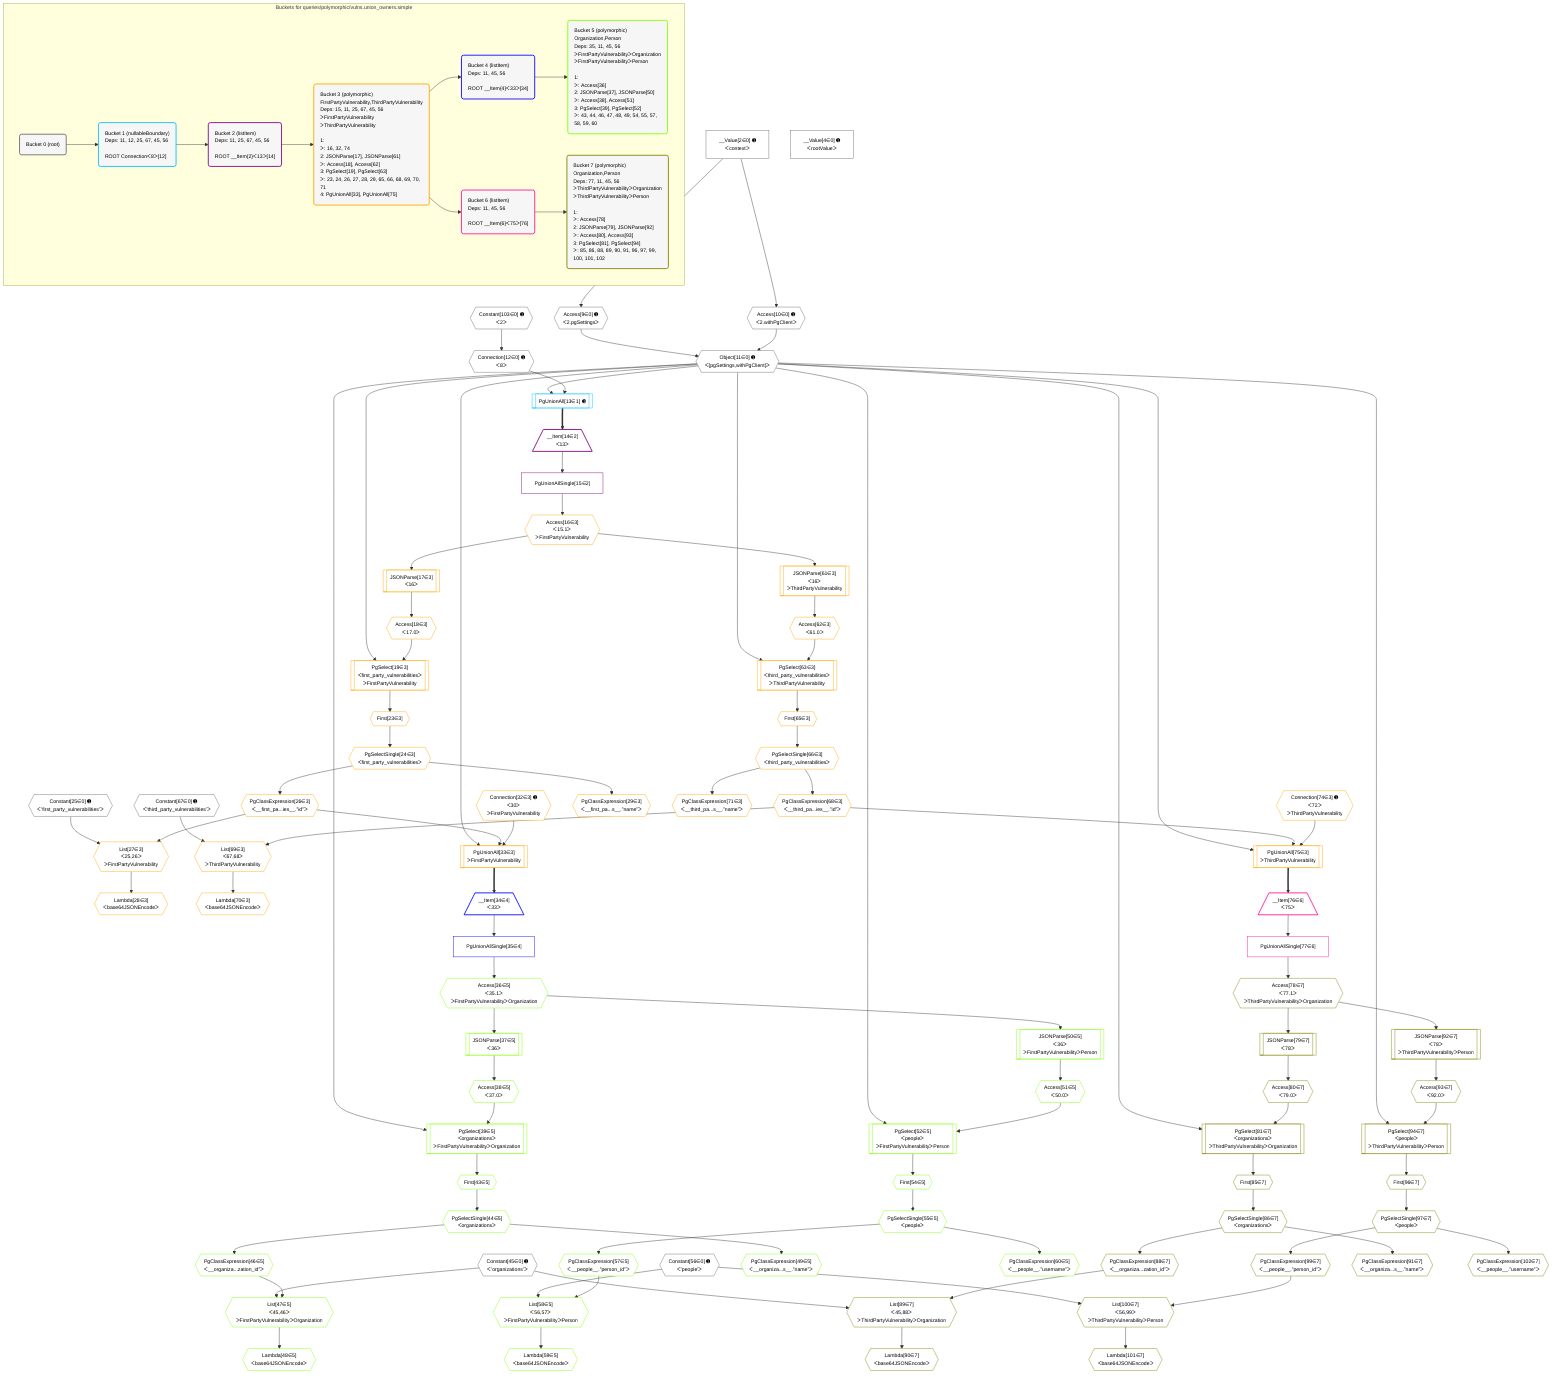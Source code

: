 %%{init: {'themeVariables': { 'fontSize': '12px'}}}%%
graph TD
    classDef path fill:#eee,stroke:#000,color:#000
    classDef plan fill:#fff,stroke-width:1px,color:#000
    classDef itemplan fill:#fff,stroke-width:2px,color:#000
    classDef unbatchedplan fill:#dff,stroke-width:1px,color:#000
    classDef sideeffectplan fill:#fcc,stroke-width:2px,color:#000
    classDef bucket fill:#f6f6f6,color:#000,stroke-width:2px,text-align:left


    %% plan dependencies
    Object11{{"Object[11∈0] ➊<br />ᐸ{pgSettings,withPgClient}ᐳ"}}:::plan
    Access9{{"Access[9∈0] ➊<br />ᐸ2.pgSettingsᐳ"}}:::plan
    Access10{{"Access[10∈0] ➊<br />ᐸ2.withPgClientᐳ"}}:::plan
    Access9 & Access10 --> Object11
    __Value2["__Value[2∈0] ➊<br />ᐸcontextᐳ"]:::plan
    __Value2 --> Access9
    __Value2 --> Access10
    Connection12{{"Connection[12∈0] ➊<br />ᐸ8ᐳ"}}:::plan
    Constant103{{"Constant[103∈0] ➊<br />ᐸ2ᐳ"}}:::plan
    Constant103 --> Connection12
    __Value4["__Value[4∈0] ➊<br />ᐸrootValueᐳ"]:::plan
    Constant25{{"Constant[25∈0] ➊<br />ᐸ'first_party_vulnerabilities'ᐳ"}}:::plan
    Constant45{{"Constant[45∈0] ➊<br />ᐸ'organizations'ᐳ"}}:::plan
    Constant56{{"Constant[56∈0] ➊<br />ᐸ'people'ᐳ"}}:::plan
    Constant67{{"Constant[67∈0] ➊<br />ᐸ'third_party_vulnerabilities'ᐳ"}}:::plan
    PgUnionAll13[["PgUnionAll[13∈1] ➊"]]:::plan
    Object11 & Connection12 --> PgUnionAll13
    __Item14[/"__Item[14∈2]<br />ᐸ13ᐳ"\]:::itemplan
    PgUnionAll13 ==> __Item14
    PgUnionAllSingle15["PgUnionAllSingle[15∈2]"]:::plan
    __Item14 --> PgUnionAllSingle15
    PgUnionAll33[["PgUnionAll[33∈3]<br />ᐳFirstPartyVulnerability"]]:::plan
    PgClassExpression26{{"PgClassExpression[26∈3]<br />ᐸ__first_pa...ies__.”id”ᐳ"}}:::plan
    Connection32{{"Connection[32∈3] ➊<br />ᐸ30ᐳ<br />ᐳFirstPartyVulnerability"}}:::plan
    Object11 & PgClassExpression26 & Connection32 --> PgUnionAll33
    PgUnionAll75[["PgUnionAll[75∈3]<br />ᐳThirdPartyVulnerability"]]:::plan
    PgClassExpression68{{"PgClassExpression[68∈3]<br />ᐸ__third_pa...ies__.”id”ᐳ"}}:::plan
    Connection74{{"Connection[74∈3] ➊<br />ᐸ72ᐳ<br />ᐳThirdPartyVulnerability"}}:::plan
    Object11 & PgClassExpression68 & Connection74 --> PgUnionAll75
    PgSelect19[["PgSelect[19∈3]<br />ᐸfirst_party_vulnerabilitiesᐳ<br />ᐳFirstPartyVulnerability"]]:::plan
    Access18{{"Access[18∈3]<br />ᐸ17.0ᐳ"}}:::plan
    Object11 & Access18 --> PgSelect19
    List27{{"List[27∈3]<br />ᐸ25,26ᐳ<br />ᐳFirstPartyVulnerability"}}:::plan
    Constant25 & PgClassExpression26 --> List27
    PgSelect63[["PgSelect[63∈3]<br />ᐸthird_party_vulnerabilitiesᐳ<br />ᐳThirdPartyVulnerability"]]:::plan
    Access62{{"Access[62∈3]<br />ᐸ61.0ᐳ"}}:::plan
    Object11 & Access62 --> PgSelect63
    List69{{"List[69∈3]<br />ᐸ67,68ᐳ<br />ᐳThirdPartyVulnerability"}}:::plan
    Constant67 & PgClassExpression68 --> List69
    Access16{{"Access[16∈3]<br />ᐸ15.1ᐳ<br />ᐳFirstPartyVulnerability"}}:::plan
    PgUnionAllSingle15 --> Access16
    JSONParse17[["JSONParse[17∈3]<br />ᐸ16ᐳ"]]:::plan
    Access16 --> JSONParse17
    JSONParse17 --> Access18
    First23{{"First[23∈3]"}}:::plan
    PgSelect19 --> First23
    PgSelectSingle24{{"PgSelectSingle[24∈3]<br />ᐸfirst_party_vulnerabilitiesᐳ"}}:::plan
    First23 --> PgSelectSingle24
    PgSelectSingle24 --> PgClassExpression26
    Lambda28{{"Lambda[28∈3]<br />ᐸbase64JSONEncodeᐳ"}}:::plan
    List27 --> Lambda28
    PgClassExpression29{{"PgClassExpression[29∈3]<br />ᐸ__first_pa...s__.”name”ᐳ"}}:::plan
    PgSelectSingle24 --> PgClassExpression29
    JSONParse61[["JSONParse[61∈3]<br />ᐸ16ᐳ<br />ᐳThirdPartyVulnerability"]]:::plan
    Access16 --> JSONParse61
    JSONParse61 --> Access62
    First65{{"First[65∈3]"}}:::plan
    PgSelect63 --> First65
    PgSelectSingle66{{"PgSelectSingle[66∈3]<br />ᐸthird_party_vulnerabilitiesᐳ"}}:::plan
    First65 --> PgSelectSingle66
    PgSelectSingle66 --> PgClassExpression68
    Lambda70{{"Lambda[70∈3]<br />ᐸbase64JSONEncodeᐳ"}}:::plan
    List69 --> Lambda70
    PgClassExpression71{{"PgClassExpression[71∈3]<br />ᐸ__third_pa...s__.”name”ᐳ"}}:::plan
    PgSelectSingle66 --> PgClassExpression71
    __Item34[/"__Item[34∈4]<br />ᐸ33ᐳ"\]:::itemplan
    PgUnionAll33 ==> __Item34
    PgUnionAllSingle35["PgUnionAllSingle[35∈4]"]:::plan
    __Item34 --> PgUnionAllSingle35
    PgSelect39[["PgSelect[39∈5]<br />ᐸorganizationsᐳ<br />ᐳFirstPartyVulnerabilityᐳOrganization"]]:::plan
    Access38{{"Access[38∈5]<br />ᐸ37.0ᐳ"}}:::plan
    Object11 & Access38 --> PgSelect39
    List47{{"List[47∈5]<br />ᐸ45,46ᐳ<br />ᐳFirstPartyVulnerabilityᐳOrganization"}}:::plan
    PgClassExpression46{{"PgClassExpression[46∈5]<br />ᐸ__organiza...zation_id”ᐳ"}}:::plan
    Constant45 & PgClassExpression46 --> List47
    PgSelect52[["PgSelect[52∈5]<br />ᐸpeopleᐳ<br />ᐳFirstPartyVulnerabilityᐳPerson"]]:::plan
    Access51{{"Access[51∈5]<br />ᐸ50.0ᐳ"}}:::plan
    Object11 & Access51 --> PgSelect52
    List58{{"List[58∈5]<br />ᐸ56,57ᐳ<br />ᐳFirstPartyVulnerabilityᐳPerson"}}:::plan
    PgClassExpression57{{"PgClassExpression[57∈5]<br />ᐸ__people__.”person_id”ᐳ"}}:::plan
    Constant56 & PgClassExpression57 --> List58
    Access36{{"Access[36∈5]<br />ᐸ35.1ᐳ<br />ᐳFirstPartyVulnerabilityᐳOrganization"}}:::plan
    PgUnionAllSingle35 --> Access36
    JSONParse37[["JSONParse[37∈5]<br />ᐸ36ᐳ"]]:::plan
    Access36 --> JSONParse37
    JSONParse37 --> Access38
    First43{{"First[43∈5]"}}:::plan
    PgSelect39 --> First43
    PgSelectSingle44{{"PgSelectSingle[44∈5]<br />ᐸorganizationsᐳ"}}:::plan
    First43 --> PgSelectSingle44
    PgSelectSingle44 --> PgClassExpression46
    Lambda48{{"Lambda[48∈5]<br />ᐸbase64JSONEncodeᐳ"}}:::plan
    List47 --> Lambda48
    PgClassExpression49{{"PgClassExpression[49∈5]<br />ᐸ__organiza...s__.”name”ᐳ"}}:::plan
    PgSelectSingle44 --> PgClassExpression49
    JSONParse50[["JSONParse[50∈5]<br />ᐸ36ᐳ<br />ᐳFirstPartyVulnerabilityᐳPerson"]]:::plan
    Access36 --> JSONParse50
    JSONParse50 --> Access51
    First54{{"First[54∈5]"}}:::plan
    PgSelect52 --> First54
    PgSelectSingle55{{"PgSelectSingle[55∈5]<br />ᐸpeopleᐳ"}}:::plan
    First54 --> PgSelectSingle55
    PgSelectSingle55 --> PgClassExpression57
    Lambda59{{"Lambda[59∈5]<br />ᐸbase64JSONEncodeᐳ"}}:::plan
    List58 --> Lambda59
    PgClassExpression60{{"PgClassExpression[60∈5]<br />ᐸ__people__.”username”ᐳ"}}:::plan
    PgSelectSingle55 --> PgClassExpression60
    __Item76[/"__Item[76∈6]<br />ᐸ75ᐳ"\]:::itemplan
    PgUnionAll75 ==> __Item76
    PgUnionAllSingle77["PgUnionAllSingle[77∈6]"]:::plan
    __Item76 --> PgUnionAllSingle77
    PgSelect81[["PgSelect[81∈7]<br />ᐸorganizationsᐳ<br />ᐳThirdPartyVulnerabilityᐳOrganization"]]:::plan
    Access80{{"Access[80∈7]<br />ᐸ79.0ᐳ"}}:::plan
    Object11 & Access80 --> PgSelect81
    List89{{"List[89∈7]<br />ᐸ45,88ᐳ<br />ᐳThirdPartyVulnerabilityᐳOrganization"}}:::plan
    PgClassExpression88{{"PgClassExpression[88∈7]<br />ᐸ__organiza...zation_id”ᐳ"}}:::plan
    Constant45 & PgClassExpression88 --> List89
    PgSelect94[["PgSelect[94∈7]<br />ᐸpeopleᐳ<br />ᐳThirdPartyVulnerabilityᐳPerson"]]:::plan
    Access93{{"Access[93∈7]<br />ᐸ92.0ᐳ"}}:::plan
    Object11 & Access93 --> PgSelect94
    List100{{"List[100∈7]<br />ᐸ56,99ᐳ<br />ᐳThirdPartyVulnerabilityᐳPerson"}}:::plan
    PgClassExpression99{{"PgClassExpression[99∈7]<br />ᐸ__people__.”person_id”ᐳ"}}:::plan
    Constant56 & PgClassExpression99 --> List100
    Access78{{"Access[78∈7]<br />ᐸ77.1ᐳ<br />ᐳThirdPartyVulnerabilityᐳOrganization"}}:::plan
    PgUnionAllSingle77 --> Access78
    JSONParse79[["JSONParse[79∈7]<br />ᐸ78ᐳ"]]:::plan
    Access78 --> JSONParse79
    JSONParse79 --> Access80
    First85{{"First[85∈7]"}}:::plan
    PgSelect81 --> First85
    PgSelectSingle86{{"PgSelectSingle[86∈7]<br />ᐸorganizationsᐳ"}}:::plan
    First85 --> PgSelectSingle86
    PgSelectSingle86 --> PgClassExpression88
    Lambda90{{"Lambda[90∈7]<br />ᐸbase64JSONEncodeᐳ"}}:::plan
    List89 --> Lambda90
    PgClassExpression91{{"PgClassExpression[91∈7]<br />ᐸ__organiza...s__.”name”ᐳ"}}:::plan
    PgSelectSingle86 --> PgClassExpression91
    JSONParse92[["JSONParse[92∈7]<br />ᐸ78ᐳ<br />ᐳThirdPartyVulnerabilityᐳPerson"]]:::plan
    Access78 --> JSONParse92
    JSONParse92 --> Access93
    First96{{"First[96∈7]"}}:::plan
    PgSelect94 --> First96
    PgSelectSingle97{{"PgSelectSingle[97∈7]<br />ᐸpeopleᐳ"}}:::plan
    First96 --> PgSelectSingle97
    PgSelectSingle97 --> PgClassExpression99
    Lambda101{{"Lambda[101∈7]<br />ᐸbase64JSONEncodeᐳ"}}:::plan
    List100 --> Lambda101
    PgClassExpression102{{"PgClassExpression[102∈7]<br />ᐸ__people__.”username”ᐳ"}}:::plan
    PgSelectSingle97 --> PgClassExpression102

    %% define steps

    subgraph "Buckets for queries/polymorphic/vulns.union_owners.simple"
    Bucket0("Bucket 0 (root)"):::bucket
    classDef bucket0 stroke:#696969
    class Bucket0,__Value2,__Value4,Access9,Access10,Object11,Connection12,Constant25,Constant45,Constant56,Constant67,Constant103 bucket0
    Bucket1("Bucket 1 (nullableBoundary)<br />Deps: 11, 12, 25, 67, 45, 56<br /><br />ROOT Connectionᐸ8ᐳ[12]"):::bucket
    classDef bucket1 stroke:#00bfff
    class Bucket1,PgUnionAll13 bucket1
    Bucket2("Bucket 2 (listItem)<br />Deps: 11, 25, 67, 45, 56<br /><br />ROOT __Item{2}ᐸ13ᐳ[14]"):::bucket
    classDef bucket2 stroke:#7f007f
    class Bucket2,__Item14,PgUnionAllSingle15 bucket2
    Bucket3("Bucket 3 (polymorphic)<br />FirstPartyVulnerability,ThirdPartyVulnerability<br />Deps: 15, 11, 25, 67, 45, 56<br />ᐳFirstPartyVulnerability<br />ᐳThirdPartyVulnerability<br /><br />1: <br />ᐳ: 16, 32, 74<br />2: JSONParse[17], JSONParse[61]<br />ᐳ: Access[18], Access[62]<br />3: PgSelect[19], PgSelect[63]<br />ᐳ: 23, 24, 26, 27, 28, 29, 65, 66, 68, 69, 70, 71<br />4: PgUnionAll[33], PgUnionAll[75]"):::bucket
    classDef bucket3 stroke:#ffa500
    class Bucket3,Access16,JSONParse17,Access18,PgSelect19,First23,PgSelectSingle24,PgClassExpression26,List27,Lambda28,PgClassExpression29,Connection32,PgUnionAll33,JSONParse61,Access62,PgSelect63,First65,PgSelectSingle66,PgClassExpression68,List69,Lambda70,PgClassExpression71,Connection74,PgUnionAll75 bucket3
    Bucket4("Bucket 4 (listItem)<br />Deps: 11, 45, 56<br /><br />ROOT __Item{4}ᐸ33ᐳ[34]"):::bucket
    classDef bucket4 stroke:#0000ff
    class Bucket4,__Item34,PgUnionAllSingle35 bucket4
    Bucket5("Bucket 5 (polymorphic)<br />Organization,Person<br />Deps: 35, 11, 45, 56<br />ᐳFirstPartyVulnerabilityᐳOrganization<br />ᐳFirstPartyVulnerabilityᐳPerson<br /><br />1: <br />ᐳ: Access[36]<br />2: JSONParse[37], JSONParse[50]<br />ᐳ: Access[38], Access[51]<br />3: PgSelect[39], PgSelect[52]<br />ᐳ: 43, 44, 46, 47, 48, 49, 54, 55, 57, 58, 59, 60"):::bucket
    classDef bucket5 stroke:#7fff00
    class Bucket5,Access36,JSONParse37,Access38,PgSelect39,First43,PgSelectSingle44,PgClassExpression46,List47,Lambda48,PgClassExpression49,JSONParse50,Access51,PgSelect52,First54,PgSelectSingle55,PgClassExpression57,List58,Lambda59,PgClassExpression60 bucket5
    Bucket6("Bucket 6 (listItem)<br />Deps: 11, 45, 56<br /><br />ROOT __Item{6}ᐸ75ᐳ[76]"):::bucket
    classDef bucket6 stroke:#ff1493
    class Bucket6,__Item76,PgUnionAllSingle77 bucket6
    Bucket7("Bucket 7 (polymorphic)<br />Organization,Person<br />Deps: 77, 11, 45, 56<br />ᐳThirdPartyVulnerabilityᐳOrganization<br />ᐳThirdPartyVulnerabilityᐳPerson<br /><br />1: <br />ᐳ: Access[78]<br />2: JSONParse[79], JSONParse[92]<br />ᐳ: Access[80], Access[93]<br />3: PgSelect[81], PgSelect[94]<br />ᐳ: 85, 86, 88, 89, 90, 91, 96, 97, 99, 100, 101, 102"):::bucket
    classDef bucket7 stroke:#808000
    class Bucket7,Access78,JSONParse79,Access80,PgSelect81,First85,PgSelectSingle86,PgClassExpression88,List89,Lambda90,PgClassExpression91,JSONParse92,Access93,PgSelect94,First96,PgSelectSingle97,PgClassExpression99,List100,Lambda101,PgClassExpression102 bucket7
    Bucket0 --> Bucket1
    Bucket1 --> Bucket2
    Bucket2 --> Bucket3
    Bucket3 --> Bucket4 & Bucket6
    Bucket4 --> Bucket5
    Bucket6 --> Bucket7
    end